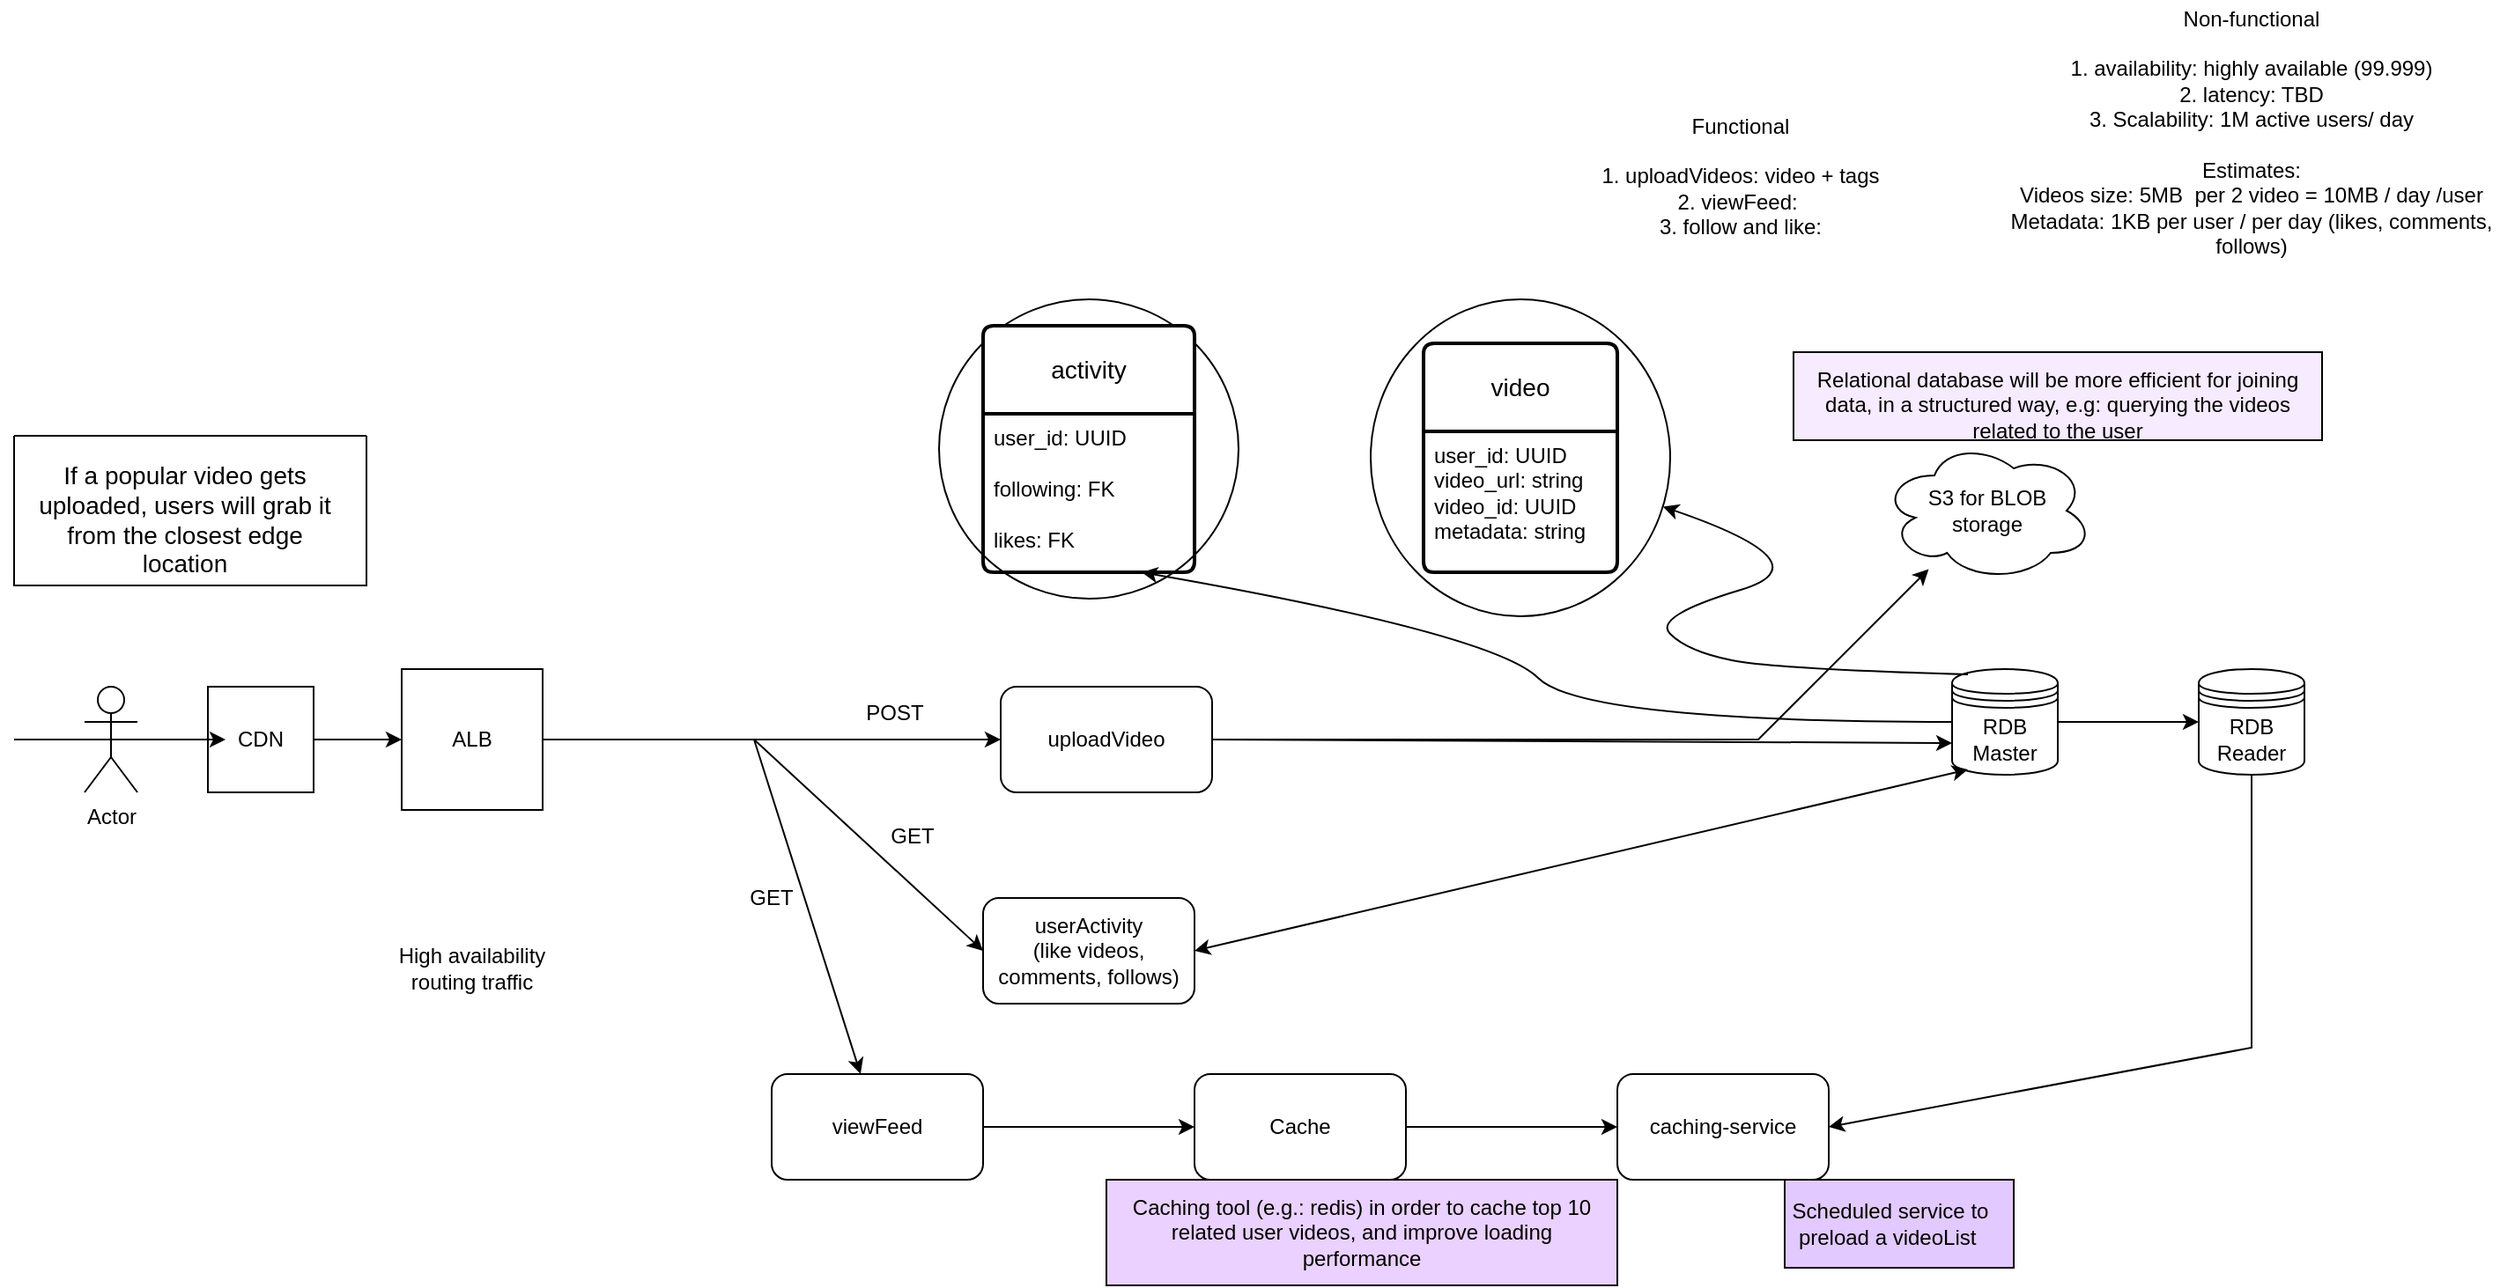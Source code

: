 <mxfile version="21.1.7" type="github">
  <diagram name="Page-1" id="TzKGEhBiZRqSu31szFwv">
    <mxGraphModel dx="2533" dy="1936" grid="1" gridSize="10" guides="1" tooltips="1" connect="1" arrows="1" fold="1" page="1" pageScale="1" pageWidth="827" pageHeight="1169" math="0" shadow="0">
      <root>
        <mxCell id="0" />
        <mxCell id="1" parent="0" />
        <mxCell id="VrTfqjhwMX-XRCniuGWH-13" value="" style="ellipse;whiteSpace=wrap;html=1;" vertex="1" parent="1">
          <mxGeometry y="160" width="170" height="180" as="geometry" />
        </mxCell>
        <mxCell id="VrTfqjhwMX-XRCniuGWH-1" value="Functional&lt;br&gt;&lt;br&gt;1. uploadVideos: video + tags&lt;br&gt;2. viewFeed:&amp;nbsp;&lt;br&gt;3. follow and like:" style="text;html=1;strokeColor=none;fillColor=none;align=center;verticalAlign=middle;whiteSpace=wrap;rounded=0;" vertex="1" parent="1">
          <mxGeometry x="90" y="30" width="240" height="120" as="geometry" />
        </mxCell>
        <mxCell id="VrTfqjhwMX-XRCniuGWH-2" value="Non-functional&lt;br&gt;&lt;br&gt;1. availability: highly available (99.999)&lt;br&gt;2. latency: TBD&lt;br&gt;3. Scalability: 1M active users/ day&lt;br&gt;&lt;br&gt;Estimates:&lt;br&gt;Videos size: 5MB&amp;nbsp; per 2 video = 10MB / day /user&lt;br&gt;Metadata: 1KB per user / per day (likes, comments, follows)" style="text;html=1;strokeColor=none;fillColor=none;align=center;verticalAlign=middle;whiteSpace=wrap;rounded=0;" vertex="1" parent="1">
          <mxGeometry x="360" y="-10" width="280" height="150" as="geometry" />
        </mxCell>
        <mxCell id="VrTfqjhwMX-XRCniuGWH-3" value="uploadVideo" style="rounded=1;whiteSpace=wrap;html=1;" vertex="1" parent="1">
          <mxGeometry x="-210" y="380" width="120" height="60" as="geometry" />
        </mxCell>
        <mxCell id="VrTfqjhwMX-XRCniuGWH-8" value="video" style="swimlane;childLayout=stackLayout;horizontal=1;startSize=50;horizontalStack=0;rounded=1;fontSize=14;fontStyle=0;strokeWidth=2;resizeParent=0;resizeLast=1;shadow=0;dashed=0;align=center;arcSize=4;whiteSpace=wrap;html=1;" vertex="1" parent="1">
          <mxGeometry x="30" y="185" width="110" height="130" as="geometry" />
        </mxCell>
        <mxCell id="VrTfqjhwMX-XRCniuGWH-9" value="user_id: UUID&lt;br&gt;video_url: string&lt;br&gt;video_id: UUID&lt;br&gt;metadata: string" style="align=left;strokeColor=none;fillColor=none;spacingLeft=4;fontSize=12;verticalAlign=top;resizable=0;rotatable=0;part=1;html=1;" vertex="1" parent="VrTfqjhwMX-XRCniuGWH-8">
          <mxGeometry y="50" width="110" height="80" as="geometry" />
        </mxCell>
        <mxCell id="VrTfqjhwMX-XRCniuGWH-12" value="RDB&lt;br&gt;Master" style="shape=datastore;whiteSpace=wrap;html=1;" vertex="1" parent="1">
          <mxGeometry x="330" y="370" width="60" height="60" as="geometry" />
        </mxCell>
        <mxCell id="VrTfqjhwMX-XRCniuGWH-14" value="" style="curved=1;endArrow=classic;html=1;rounded=0;exitX=0.15;exitY=0.05;exitDx=0;exitDy=0;exitPerimeter=0;" edge="1" parent="1" source="VrTfqjhwMX-XRCniuGWH-12" target="VrTfqjhwMX-XRCniuGWH-13">
          <mxGeometry width="50" height="50" relative="1" as="geometry">
            <mxPoint x="390" y="410" as="sourcePoint" />
            <mxPoint x="440" y="360" as="targetPoint" />
            <Array as="points">
              <mxPoint x="230" y="370" />
              <mxPoint x="180" y="360" />
              <mxPoint x="160" y="340" />
              <mxPoint x="260" y="310" />
            </Array>
          </mxGeometry>
        </mxCell>
        <mxCell id="VrTfqjhwMX-XRCniuGWH-16" value="" style="rounded=0;whiteSpace=wrap;html=1;fillColor=#F6EBFF;" vertex="1" parent="1">
          <mxGeometry x="240" y="190" width="300" height="50" as="geometry" />
        </mxCell>
        <mxCell id="VrTfqjhwMX-XRCniuGWH-15" value="Relational database will be more efficient for joining data, in a structured way, e.g: querying the videos related to the user" style="text;html=1;strokeColor=none;fillColor=none;align=center;verticalAlign=middle;whiteSpace=wrap;rounded=0;" vertex="1" parent="1">
          <mxGeometry x="240" y="205" width="300" height="30" as="geometry" />
        </mxCell>
        <mxCell id="VrTfqjhwMX-XRCniuGWH-17" value="S3 for BLOB &lt;br&gt;storage" style="ellipse;shape=cloud;whiteSpace=wrap;html=1;" vertex="1" parent="1">
          <mxGeometry x="290" y="240" width="120" height="80" as="geometry" />
        </mxCell>
        <mxCell id="VrTfqjhwMX-XRCniuGWH-18" value="" style="endArrow=classic;html=1;rounded=0;exitX=1;exitY=0.5;exitDx=0;exitDy=0;entryX=0;entryY=0.7;entryDx=0;entryDy=0;" edge="1" parent="1" source="VrTfqjhwMX-XRCniuGWH-3" target="VrTfqjhwMX-XRCniuGWH-12">
          <mxGeometry width="50" height="50" relative="1" as="geometry">
            <mxPoint x="390" y="450" as="sourcePoint" />
            <mxPoint x="440" y="400" as="targetPoint" />
          </mxGeometry>
        </mxCell>
        <mxCell id="VrTfqjhwMX-XRCniuGWH-19" value="" style="endArrow=classic;html=1;rounded=0;exitX=1;exitY=0.5;exitDx=0;exitDy=0;" edge="1" parent="1" source="VrTfqjhwMX-XRCniuGWH-3" target="VrTfqjhwMX-XRCniuGWH-17">
          <mxGeometry width="50" height="50" relative="1" as="geometry">
            <mxPoint x="160" y="420" as="sourcePoint" />
            <mxPoint x="290" y="422" as="targetPoint" />
            <Array as="points">
              <mxPoint x="220" y="410" />
            </Array>
          </mxGeometry>
        </mxCell>
        <mxCell id="VrTfqjhwMX-XRCniuGWH-20" value="viewFeed" style="rounded=1;whiteSpace=wrap;html=1;" vertex="1" parent="1">
          <mxGeometry x="-340" y="600" width="120" height="60" as="geometry" />
        </mxCell>
        <mxCell id="VrTfqjhwMX-XRCniuGWH-21" value="" style="endArrow=classic;html=1;rounded=0;entryX=0;entryY=0.5;entryDx=0;entryDy=0;" edge="1" parent="1" target="VrTfqjhwMX-XRCniuGWH-3">
          <mxGeometry width="50" height="50" relative="1" as="geometry">
            <mxPoint x="-500" y="410" as="sourcePoint" />
            <mxPoint x="-150" y="390" as="targetPoint" />
          </mxGeometry>
        </mxCell>
        <mxCell id="VrTfqjhwMX-XRCniuGWH-22" value="" style="endArrow=classic;html=1;rounded=0;exitX=1;exitY=0.5;exitDx=0;exitDy=0;" edge="1" parent="1" source="VrTfqjhwMX-XRCniuGWH-53" target="VrTfqjhwMX-XRCniuGWH-20">
          <mxGeometry width="50" height="50" relative="1" as="geometry">
            <mxPoint x="-500" y="410" as="sourcePoint" />
            <mxPoint x="-150" y="390" as="targetPoint" />
            <Array as="points">
              <mxPoint x="-350" y="410" />
            </Array>
          </mxGeometry>
        </mxCell>
        <mxCell id="VrTfqjhwMX-XRCniuGWH-23" value="Actor" style="shape=umlActor;verticalLabelPosition=bottom;verticalAlign=top;html=1;outlineConnect=0;" vertex="1" parent="1">
          <mxGeometry x="-730" y="380" width="30" height="60" as="geometry" />
        </mxCell>
        <mxCell id="VrTfqjhwMX-XRCniuGWH-24" value="POST" style="text;html=1;strokeColor=none;fillColor=none;align=center;verticalAlign=middle;whiteSpace=wrap;rounded=0;" vertex="1" parent="1">
          <mxGeometry x="-300" y="380" width="60" height="30" as="geometry" />
        </mxCell>
        <mxCell id="VrTfqjhwMX-XRCniuGWH-25" value="GET" style="text;html=1;strokeColor=none;fillColor=none;align=center;verticalAlign=middle;whiteSpace=wrap;rounded=0;" vertex="1" parent="1">
          <mxGeometry x="-370" y="485" width="60" height="30" as="geometry" />
        </mxCell>
        <mxCell id="VrTfqjhwMX-XRCniuGWH-26" value="Cache" style="rounded=1;whiteSpace=wrap;html=1;" vertex="1" parent="1">
          <mxGeometry x="-100" y="600" width="120" height="60" as="geometry" />
        </mxCell>
        <mxCell id="VrTfqjhwMX-XRCniuGWH-28" value="" style="rounded=0;whiteSpace=wrap;html=1;fillColor=#EAD1FF;" vertex="1" parent="1">
          <mxGeometry x="-150" y="660" width="290" height="60" as="geometry" />
        </mxCell>
        <mxCell id="VrTfqjhwMX-XRCniuGWH-27" value="Caching tool (e.g.: redis) in order to cache top 10 related user videos, and improve loading performance" style="text;html=1;strokeColor=none;fillColor=none;align=center;verticalAlign=middle;whiteSpace=wrap;rounded=0;" vertex="1" parent="1">
          <mxGeometry x="-140" y="660" width="270" height="60" as="geometry" />
        </mxCell>
        <mxCell id="VrTfqjhwMX-XRCniuGWH-29" value="" style="endArrow=classic;html=1;rounded=0;exitX=1;exitY=0.5;exitDx=0;exitDy=0;entryX=0;entryY=0.5;entryDx=0;entryDy=0;" edge="1" parent="1" source="VrTfqjhwMX-XRCniuGWH-20" target="VrTfqjhwMX-XRCniuGWH-26">
          <mxGeometry width="50" height="50" relative="1" as="geometry">
            <mxPoint x="20" y="640" as="sourcePoint" />
            <mxPoint x="70" y="590" as="targetPoint" />
            <Array as="points" />
          </mxGeometry>
        </mxCell>
        <mxCell id="VrTfqjhwMX-XRCniuGWH-30" value="caching-service" style="rounded=1;whiteSpace=wrap;html=1;" vertex="1" parent="1">
          <mxGeometry x="140" y="600" width="120" height="60" as="geometry" />
        </mxCell>
        <mxCell id="VrTfqjhwMX-XRCniuGWH-33" value="" style="rounded=0;whiteSpace=wrap;html=1;fillColor=#E2C9FF;" vertex="1" parent="1">
          <mxGeometry x="235" y="660" width="130" height="50" as="geometry" />
        </mxCell>
        <mxCell id="VrTfqjhwMX-XRCniuGWH-32" value="Scheduled service to preload a videoList&amp;nbsp;" style="text;html=1;strokeColor=none;fillColor=none;align=center;verticalAlign=middle;whiteSpace=wrap;rounded=0;" vertex="1" parent="1">
          <mxGeometry x="235" y="660" width="120" height="50" as="geometry" />
        </mxCell>
        <mxCell id="VrTfqjhwMX-XRCniuGWH-34" value="" style="endArrow=classic;html=1;rounded=0;exitX=1;exitY=0.5;exitDx=0;exitDy=0;entryX=0;entryY=0.5;entryDx=0;entryDy=0;" edge="1" parent="1" source="VrTfqjhwMX-XRCniuGWH-26" target="VrTfqjhwMX-XRCniuGWH-30">
          <mxGeometry width="50" height="50" relative="1" as="geometry">
            <mxPoint x="350" y="680" as="sourcePoint" />
            <mxPoint x="400" y="630" as="targetPoint" />
          </mxGeometry>
        </mxCell>
        <mxCell id="VrTfqjhwMX-XRCniuGWH-35" value="RDB&lt;br&gt;Reader" style="shape=datastore;whiteSpace=wrap;html=1;" vertex="1" parent="1">
          <mxGeometry x="470" y="370" width="60" height="60" as="geometry" />
        </mxCell>
        <mxCell id="VrTfqjhwMX-XRCniuGWH-36" value="" style="endArrow=classic;html=1;rounded=0;exitX=1;exitY=0.5;exitDx=0;exitDy=0;entryX=0;entryY=0.5;entryDx=0;entryDy=0;" edge="1" parent="1" source="VrTfqjhwMX-XRCniuGWH-12" target="VrTfqjhwMX-XRCniuGWH-35">
          <mxGeometry width="50" height="50" relative="1" as="geometry">
            <mxPoint x="350" y="400" as="sourcePoint" />
            <mxPoint x="400" y="350" as="targetPoint" />
          </mxGeometry>
        </mxCell>
        <mxCell id="VrTfqjhwMX-XRCniuGWH-37" value="" style="endArrow=classic;html=1;rounded=0;entryX=1;entryY=0.5;entryDx=0;entryDy=0;exitX=0.5;exitY=1;exitDx=0;exitDy=0;" edge="1" parent="1" source="VrTfqjhwMX-XRCniuGWH-35" target="VrTfqjhwMX-XRCniuGWH-30">
          <mxGeometry width="50" height="50" relative="1" as="geometry">
            <mxPoint x="350" y="490" as="sourcePoint" />
            <mxPoint x="400" y="440" as="targetPoint" />
            <Array as="points">
              <mxPoint x="500" y="585" />
            </Array>
          </mxGeometry>
        </mxCell>
        <mxCell id="VrTfqjhwMX-XRCniuGWH-38" value="userActivity&lt;br&gt;(like videos, comments, follows)" style="rounded=1;whiteSpace=wrap;html=1;" vertex="1" parent="1">
          <mxGeometry x="-220" y="500" width="120" height="60" as="geometry" />
        </mxCell>
        <mxCell id="VrTfqjhwMX-XRCniuGWH-39" value="" style="endArrow=classic;html=1;rounded=0;entryX=0;entryY=0.5;entryDx=0;entryDy=0;" edge="1" parent="1" target="VrTfqjhwMX-XRCniuGWH-38">
          <mxGeometry width="50" height="50" relative="1" as="geometry">
            <mxPoint x="-350" y="410" as="sourcePoint" />
            <mxPoint x="-280" y="650" as="targetPoint" />
          </mxGeometry>
        </mxCell>
        <mxCell id="VrTfqjhwMX-XRCniuGWH-44" value="" style="ellipse;whiteSpace=wrap;html=1;aspect=fixed;" vertex="1" parent="1">
          <mxGeometry x="-245" y="160" width="170" height="170" as="geometry" />
        </mxCell>
        <mxCell id="VrTfqjhwMX-XRCniuGWH-41" value="activity" style="swimlane;childLayout=stackLayout;horizontal=1;startSize=50;horizontalStack=0;rounded=1;fontSize=14;fontStyle=0;strokeWidth=2;resizeParent=0;resizeLast=1;shadow=0;dashed=0;align=center;arcSize=4;whiteSpace=wrap;html=1;" vertex="1" parent="1">
          <mxGeometry x="-220" y="175" width="120" height="140" as="geometry" />
        </mxCell>
        <mxCell id="VrTfqjhwMX-XRCniuGWH-42" value="user_id: UUID&lt;br&gt;&lt;br&gt;following: FK&lt;br&gt;&lt;br&gt;likes: FK" style="align=left;strokeColor=none;fillColor=none;spacingLeft=4;fontSize=12;verticalAlign=top;resizable=0;rotatable=0;part=1;html=1;" vertex="1" parent="VrTfqjhwMX-XRCniuGWH-41">
          <mxGeometry y="50" width="120" height="90" as="geometry" />
        </mxCell>
        <mxCell id="VrTfqjhwMX-XRCniuGWH-43" value="GET" style="text;html=1;strokeColor=none;fillColor=none;align=center;verticalAlign=middle;whiteSpace=wrap;rounded=0;" vertex="1" parent="1">
          <mxGeometry x="-290" y="450" width="60" height="30" as="geometry" />
        </mxCell>
        <mxCell id="VrTfqjhwMX-XRCniuGWH-46" value="" style="curved=1;endArrow=classic;html=1;rounded=0;entryX=0.75;entryY=1;entryDx=0;entryDy=0;" edge="1" parent="1" source="VrTfqjhwMX-XRCniuGWH-12" target="VrTfqjhwMX-XRCniuGWH-42">
          <mxGeometry width="50" height="50" relative="1" as="geometry">
            <mxPoint x="70" y="400" as="sourcePoint" />
            <mxPoint x="120" y="350" as="targetPoint" />
            <Array as="points">
              <mxPoint x="120" y="400" />
              <mxPoint x="70" y="350" />
            </Array>
          </mxGeometry>
        </mxCell>
        <mxCell id="VrTfqjhwMX-XRCniuGWH-47" value="" style="endArrow=classic;startArrow=classic;html=1;rounded=0;exitX=1;exitY=0.5;exitDx=0;exitDy=0;entryX=0.15;entryY=0.95;entryDx=0;entryDy=0;entryPerimeter=0;" edge="1" parent="1" source="VrTfqjhwMX-XRCniuGWH-38" target="VrTfqjhwMX-XRCniuGWH-12">
          <mxGeometry width="50" height="50" relative="1" as="geometry">
            <mxPoint x="70" y="550" as="sourcePoint" />
            <mxPoint x="120" y="500" as="targetPoint" />
          </mxGeometry>
        </mxCell>
        <mxCell id="VrTfqjhwMX-XRCniuGWH-49" value="CDN" style="whiteSpace=wrap;html=1;aspect=fixed;" vertex="1" parent="1">
          <mxGeometry x="-660" y="380" width="60" height="60" as="geometry" />
        </mxCell>
        <mxCell id="VrTfqjhwMX-XRCniuGWH-50" value="&lt;font style=&quot;font-size: 14px;&quot;&gt;If a popular video gets uploaded, users will grab it from the closest edge location&lt;/font&gt;" style="text;html=1;strokeColor=none;fillColor=none;align=center;verticalAlign=middle;whiteSpace=wrap;rounded=0;" vertex="1" parent="1">
          <mxGeometry x="-763" y="247.5" width="180" height="75" as="geometry" />
        </mxCell>
        <mxCell id="VrTfqjhwMX-XRCniuGWH-51" value="" style="swimlane;startSize=0;fillColor=#EEE0FF;" vertex="1" parent="1">
          <mxGeometry x="-770" y="237.5" width="200" height="85" as="geometry" />
        </mxCell>
        <mxCell id="VrTfqjhwMX-XRCniuGWH-52" value="" style="endArrow=classic;html=1;rounded=0;" edge="1" parent="1">
          <mxGeometry width="50" height="50" relative="1" as="geometry">
            <mxPoint x="-770" y="410" as="sourcePoint" />
            <mxPoint x="-650" y="410" as="targetPoint" />
          </mxGeometry>
        </mxCell>
        <mxCell id="VrTfqjhwMX-XRCniuGWH-54" value="" style="endArrow=classic;html=1;rounded=0;exitX=1;exitY=0.5;exitDx=0;exitDy=0;" edge="1" parent="1" source="VrTfqjhwMX-XRCniuGWH-49" target="VrTfqjhwMX-XRCniuGWH-53">
          <mxGeometry width="50" height="50" relative="1" as="geometry">
            <mxPoint x="-600" y="410" as="sourcePoint" />
            <mxPoint x="-290" y="600" as="targetPoint" />
            <Array as="points" />
          </mxGeometry>
        </mxCell>
        <mxCell id="VrTfqjhwMX-XRCniuGWH-53" value="ALB" style="whiteSpace=wrap;html=1;aspect=fixed;" vertex="1" parent="1">
          <mxGeometry x="-550" y="370" width="80" height="80" as="geometry" />
        </mxCell>
        <mxCell id="VrTfqjhwMX-XRCniuGWH-55" value="High availability&lt;br&gt;routing traffic&lt;br&gt;" style="text;html=1;strokeColor=none;fillColor=none;align=center;verticalAlign=middle;whiteSpace=wrap;rounded=0;" vertex="1" parent="1">
          <mxGeometry x="-605" y="500" width="190" height="80" as="geometry" />
        </mxCell>
      </root>
    </mxGraphModel>
  </diagram>
</mxfile>
